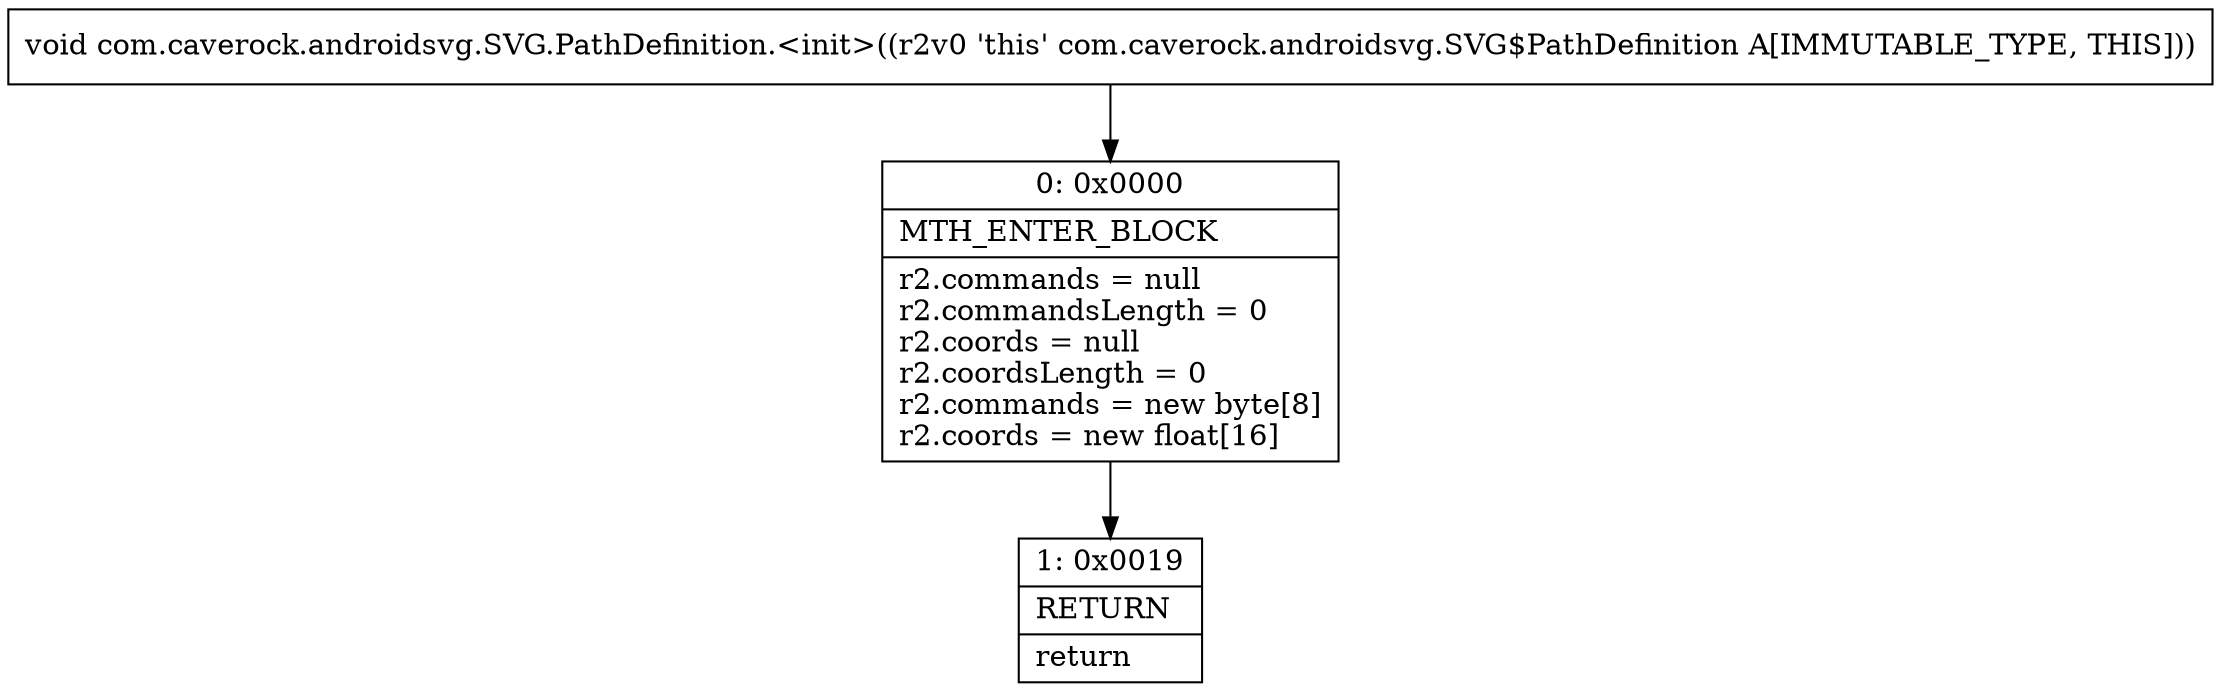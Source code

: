 digraph "CFG forcom.caverock.androidsvg.SVG.PathDefinition.\<init\>()V" {
Node_0 [shape=record,label="{0\:\ 0x0000|MTH_ENTER_BLOCK\l|r2.commands = null\lr2.commandsLength = 0\lr2.coords = null\lr2.coordsLength = 0\lr2.commands = new byte[8]\lr2.coords = new float[16]\l}"];
Node_1 [shape=record,label="{1\:\ 0x0019|RETURN\l|return\l}"];
MethodNode[shape=record,label="{void com.caverock.androidsvg.SVG.PathDefinition.\<init\>((r2v0 'this' com.caverock.androidsvg.SVG$PathDefinition A[IMMUTABLE_TYPE, THIS])) }"];
MethodNode -> Node_0;
Node_0 -> Node_1;
}

